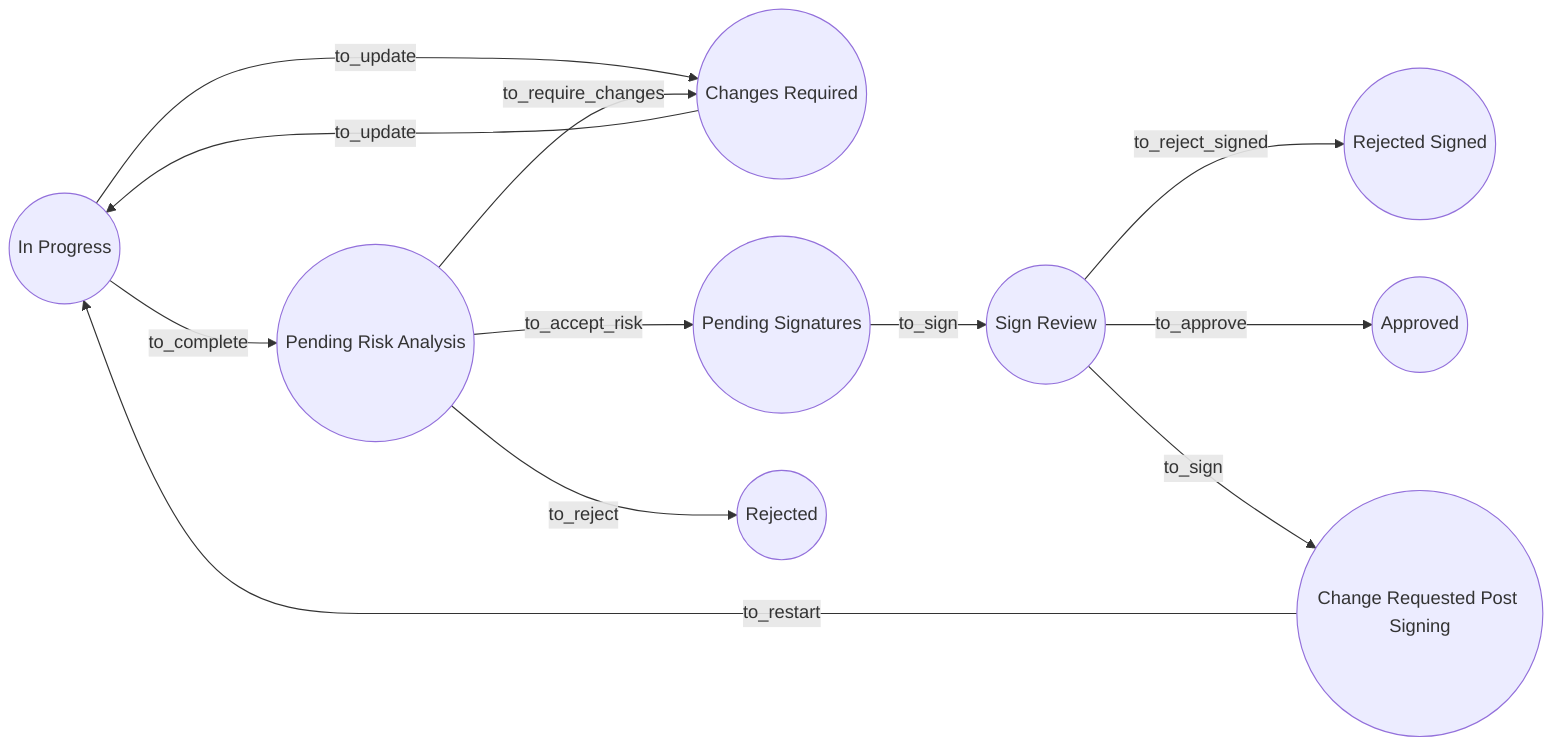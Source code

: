 graph LR
    style InProgress shape:circle
    style changesRequired shape:circle
    style PendingRiskAnalysis shape:circle
    style PendingSignatures shape:circle
    style SignReview shape:circle
    style Rejected shape:circle
    style RejectedSigned shape:circle
    style Approved shape:circle
    style ChangeRequestedPostSigning shape:circle

    InProgress((In Progress)) -->|to_update| changesRequired((Changes Required))
    changesRequired -->|to_update| InProgress
    InProgress -->|to_complete| PendingRiskAnalysis((Pending Risk Analysis))
    PendingRiskAnalysis -->|to_accept_risk| PendingSignatures((Pending Signatures))
    PendingRiskAnalysis -->|to_require_changes| changesRequired
    PendingRiskAnalysis -->|to_reject| Rejected((Rejected))
    PendingSignatures -->|to_sign| SignReview((Sign Review))
    SignReview -->|to_reject_signed| RejectedSigned((Rejected Signed))
    SignReview -->|to_approve| Approved((Approved))
    SignReview -->|to_sign| ChangeRequestedPostSigning((Change Requested Post Signing))
    ChangeRequestedPostSigning -->|to_restart| InProgress